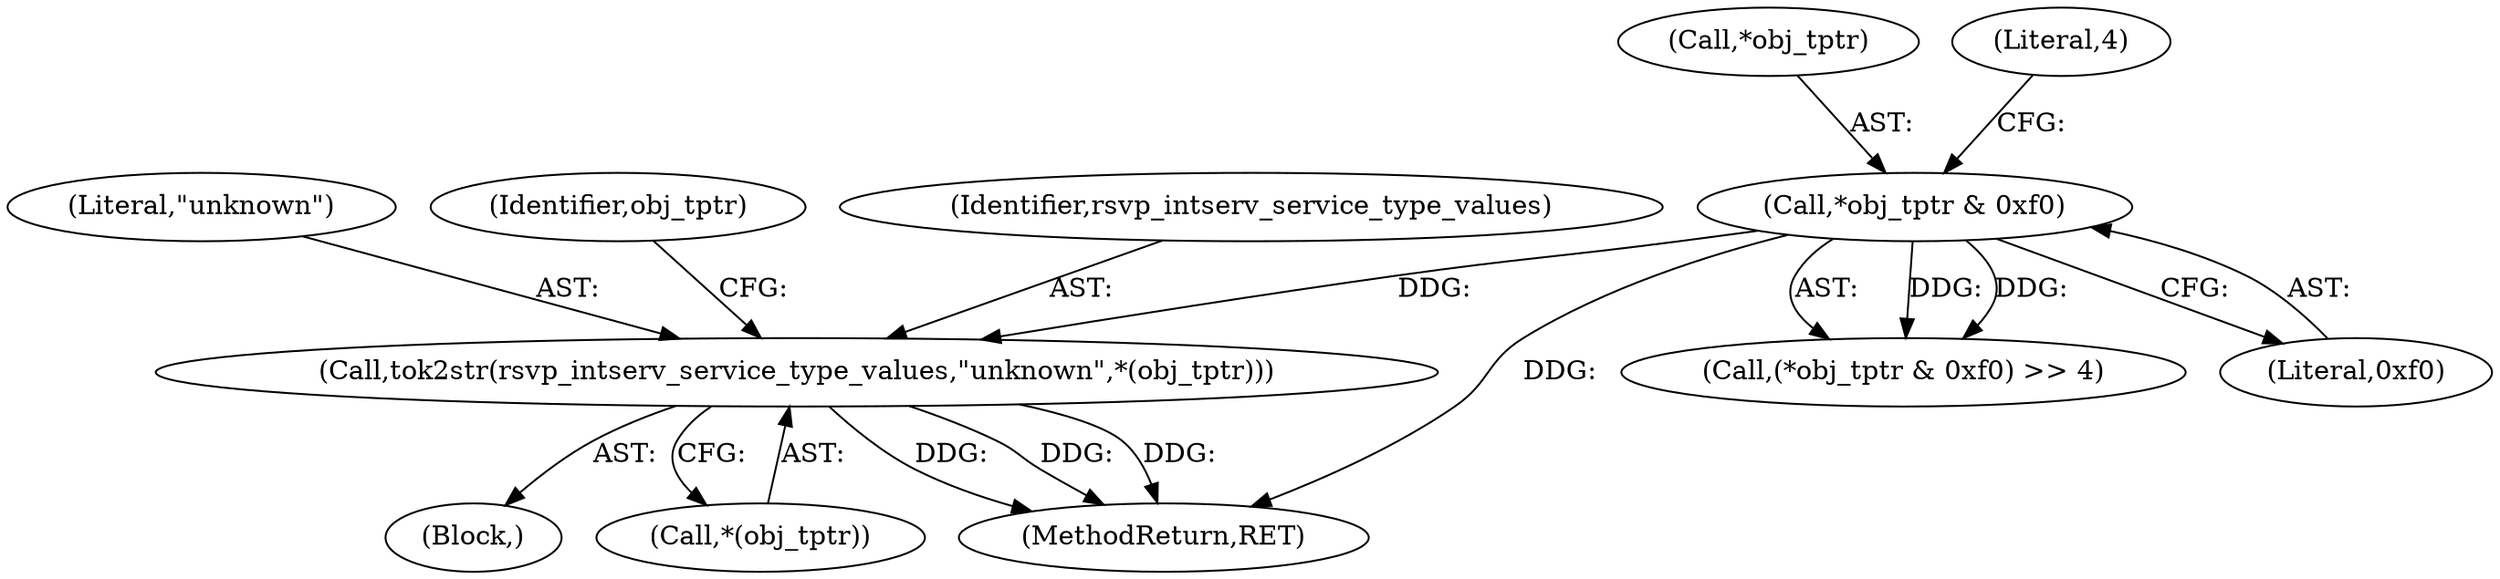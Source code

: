 digraph "0_tcpdump_3c8a2b0e91d8d8947e89384dacf6b54673083e71@pointer" {
"1002073" [label="(Call,tok2str(rsvp_intserv_service_type_values,\"unknown\",*(obj_tptr)))"];
"1002035" [label="(Call,*obj_tptr & 0xf0)"];
"1002034" [label="(Call,(*obj_tptr & 0xf0) >> 4)"];
"1002075" [label="(Literal,\"unknown\")"];
"1002080" [label="(Identifier,obj_tptr)"];
"1002074" [label="(Identifier,rsvp_intserv_service_type_values)"];
"1002036" [label="(Call,*obj_tptr)"];
"1002073" [label="(Call,tok2str(rsvp_intserv_service_type_values,\"unknown\",*(obj_tptr)))"];
"1002072" [label="(Block,)"];
"1002035" [label="(Call,*obj_tptr & 0xf0)"];
"1002038" [label="(Literal,0xf0)"];
"1002039" [label="(Literal,4)"];
"1002076" [label="(Call,*(obj_tptr))"];
"1003398" [label="(MethodReturn,RET)"];
"1002073" -> "1002072"  [label="AST: "];
"1002073" -> "1002076"  [label="CFG: "];
"1002074" -> "1002073"  [label="AST: "];
"1002075" -> "1002073"  [label="AST: "];
"1002076" -> "1002073"  [label="AST: "];
"1002080" -> "1002073"  [label="CFG: "];
"1002073" -> "1003398"  [label="DDG: "];
"1002073" -> "1003398"  [label="DDG: "];
"1002073" -> "1003398"  [label="DDG: "];
"1002035" -> "1002073"  [label="DDG: "];
"1002035" -> "1002034"  [label="AST: "];
"1002035" -> "1002038"  [label="CFG: "];
"1002036" -> "1002035"  [label="AST: "];
"1002038" -> "1002035"  [label="AST: "];
"1002039" -> "1002035"  [label="CFG: "];
"1002035" -> "1003398"  [label="DDG: "];
"1002035" -> "1002034"  [label="DDG: "];
"1002035" -> "1002034"  [label="DDG: "];
}
